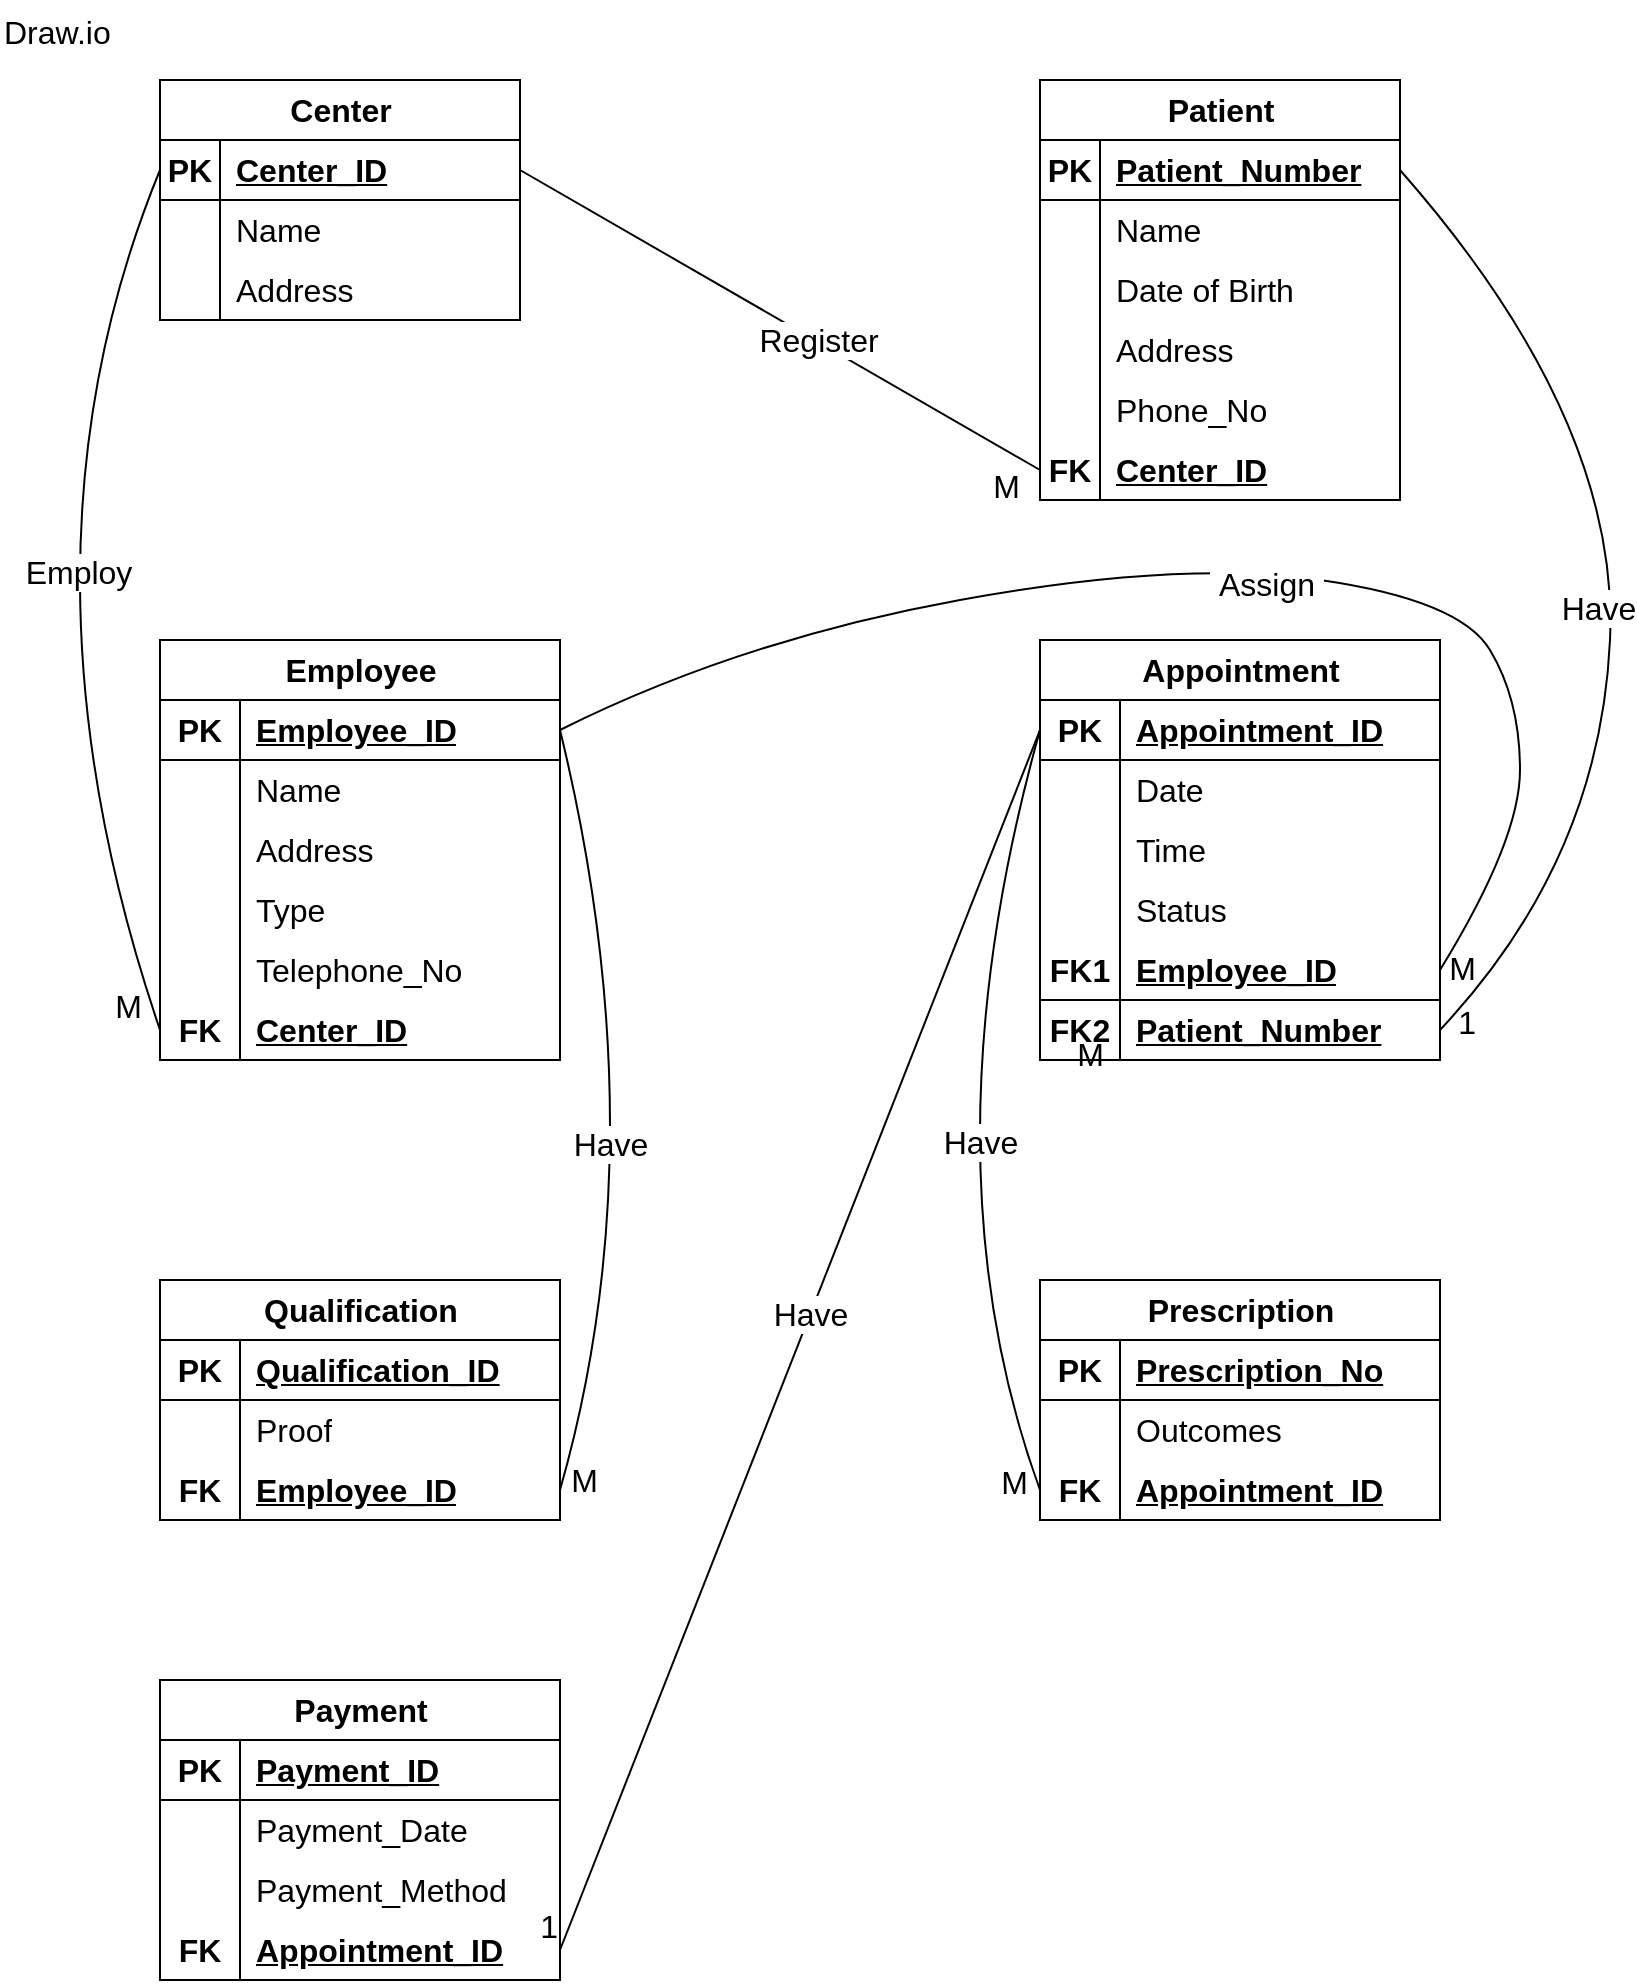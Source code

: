 <mxfile version="22.1.3" type="github">
  <diagram id="R2lEEEUBdFMjLlhIrx00" name="Page-1">
    <mxGraphModel dx="936" dy="686" grid="1" gridSize="10" guides="1" tooltips="1" connect="1" arrows="1" fold="1" page="1" pageScale="1" pageWidth="850" pageHeight="1100" math="0" shadow="0" extFonts="Permanent Marker^https://fonts.googleapis.com/css?family=Permanent+Marker">
      <root>
        <mxCell id="0" />
        <mxCell id="1" parent="0" />
        <mxCell id="wReRzeXicgakB4JDuOjU-1" value="Center" style="shape=table;startSize=30;container=1;collapsible=1;childLayout=tableLayout;fixedRows=1;rowLines=0;fontStyle=1;align=center;resizeLast=1;html=1;fontSize=16;" vertex="1" parent="1">
          <mxGeometry x="80" y="40" width="180" height="120" as="geometry" />
        </mxCell>
        <mxCell id="wReRzeXicgakB4JDuOjU-2" value="" style="shape=tableRow;horizontal=0;startSize=0;swimlaneHead=0;swimlaneBody=0;fillColor=none;collapsible=0;dropTarget=0;points=[[0,0.5],[1,0.5]];portConstraint=eastwest;top=0;left=0;right=0;bottom=1;fontSize=16;" vertex="1" parent="wReRzeXicgakB4JDuOjU-1">
          <mxGeometry y="30" width="180" height="30" as="geometry" />
        </mxCell>
        <mxCell id="wReRzeXicgakB4JDuOjU-3" value="PK" style="shape=partialRectangle;connectable=0;fillColor=none;top=0;left=0;bottom=0;right=0;fontStyle=1;overflow=hidden;whiteSpace=wrap;html=1;fontSize=16;" vertex="1" parent="wReRzeXicgakB4JDuOjU-2">
          <mxGeometry width="30" height="30" as="geometry">
            <mxRectangle width="30" height="30" as="alternateBounds" />
          </mxGeometry>
        </mxCell>
        <mxCell id="wReRzeXicgakB4JDuOjU-4" value="Center_ID" style="shape=partialRectangle;connectable=0;fillColor=none;top=0;left=0;bottom=0;right=0;align=left;spacingLeft=6;fontStyle=5;overflow=hidden;whiteSpace=wrap;html=1;fontSize=16;" vertex="1" parent="wReRzeXicgakB4JDuOjU-2">
          <mxGeometry x="30" width="150" height="30" as="geometry">
            <mxRectangle width="150" height="30" as="alternateBounds" />
          </mxGeometry>
        </mxCell>
        <mxCell id="wReRzeXicgakB4JDuOjU-5" value="" style="shape=tableRow;horizontal=0;startSize=0;swimlaneHead=0;swimlaneBody=0;fillColor=none;collapsible=0;dropTarget=0;points=[[0,0.5],[1,0.5]];portConstraint=eastwest;top=0;left=0;right=0;bottom=0;fontSize=16;" vertex="1" parent="wReRzeXicgakB4JDuOjU-1">
          <mxGeometry y="60" width="180" height="30" as="geometry" />
        </mxCell>
        <mxCell id="wReRzeXicgakB4JDuOjU-6" value="" style="shape=partialRectangle;connectable=0;fillColor=none;top=0;left=0;bottom=0;right=0;editable=1;overflow=hidden;whiteSpace=wrap;html=1;fontSize=16;" vertex="1" parent="wReRzeXicgakB4JDuOjU-5">
          <mxGeometry width="30" height="30" as="geometry">
            <mxRectangle width="30" height="30" as="alternateBounds" />
          </mxGeometry>
        </mxCell>
        <mxCell id="wReRzeXicgakB4JDuOjU-7" value="Name" style="shape=partialRectangle;connectable=0;fillColor=none;top=0;left=0;bottom=0;right=0;align=left;spacingLeft=6;overflow=hidden;whiteSpace=wrap;html=1;fontSize=16;" vertex="1" parent="wReRzeXicgakB4JDuOjU-5">
          <mxGeometry x="30" width="150" height="30" as="geometry">
            <mxRectangle width="150" height="30" as="alternateBounds" />
          </mxGeometry>
        </mxCell>
        <mxCell id="wReRzeXicgakB4JDuOjU-8" value="" style="shape=tableRow;horizontal=0;startSize=0;swimlaneHead=0;swimlaneBody=0;fillColor=none;collapsible=0;dropTarget=0;points=[[0,0.5],[1,0.5]];portConstraint=eastwest;top=0;left=0;right=0;bottom=0;fontSize=16;" vertex="1" parent="wReRzeXicgakB4JDuOjU-1">
          <mxGeometry y="90" width="180" height="30" as="geometry" />
        </mxCell>
        <mxCell id="wReRzeXicgakB4JDuOjU-9" value="" style="shape=partialRectangle;connectable=0;fillColor=none;top=0;left=0;bottom=0;right=0;editable=1;overflow=hidden;whiteSpace=wrap;html=1;fontSize=16;" vertex="1" parent="wReRzeXicgakB4JDuOjU-8">
          <mxGeometry width="30" height="30" as="geometry">
            <mxRectangle width="30" height="30" as="alternateBounds" />
          </mxGeometry>
        </mxCell>
        <mxCell id="wReRzeXicgakB4JDuOjU-10" value="Address" style="shape=partialRectangle;connectable=0;fillColor=none;top=0;left=0;bottom=0;right=0;align=left;spacingLeft=6;overflow=hidden;whiteSpace=wrap;html=1;fontSize=16;" vertex="1" parent="wReRzeXicgakB4JDuOjU-8">
          <mxGeometry x="30" width="150" height="30" as="geometry">
            <mxRectangle width="150" height="30" as="alternateBounds" />
          </mxGeometry>
        </mxCell>
        <mxCell id="wReRzeXicgakB4JDuOjU-14" value="Patient" style="shape=table;startSize=30;container=1;collapsible=1;childLayout=tableLayout;fixedRows=1;rowLines=0;fontStyle=1;align=center;resizeLast=1;html=1;fontSize=16;" vertex="1" parent="1">
          <mxGeometry x="520" y="40" width="180" height="210" as="geometry" />
        </mxCell>
        <mxCell id="wReRzeXicgakB4JDuOjU-15" value="" style="shape=tableRow;horizontal=0;startSize=0;swimlaneHead=0;swimlaneBody=0;fillColor=none;collapsible=0;dropTarget=0;points=[[0,0.5],[1,0.5]];portConstraint=eastwest;top=0;left=0;right=0;bottom=1;fontSize=16;" vertex="1" parent="wReRzeXicgakB4JDuOjU-14">
          <mxGeometry y="30" width="180" height="30" as="geometry" />
        </mxCell>
        <mxCell id="wReRzeXicgakB4JDuOjU-16" value="PK" style="shape=partialRectangle;connectable=0;fillColor=none;top=0;left=0;bottom=0;right=0;fontStyle=1;overflow=hidden;whiteSpace=wrap;html=1;fontSize=16;" vertex="1" parent="wReRzeXicgakB4JDuOjU-15">
          <mxGeometry width="30" height="30" as="geometry">
            <mxRectangle width="30" height="30" as="alternateBounds" />
          </mxGeometry>
        </mxCell>
        <mxCell id="wReRzeXicgakB4JDuOjU-17" value="Patient_Number" style="shape=partialRectangle;connectable=0;fillColor=none;top=0;left=0;bottom=0;right=0;align=left;spacingLeft=6;fontStyle=5;overflow=hidden;whiteSpace=wrap;html=1;fontSize=16;" vertex="1" parent="wReRzeXicgakB4JDuOjU-15">
          <mxGeometry x="30" width="150" height="30" as="geometry">
            <mxRectangle width="150" height="30" as="alternateBounds" />
          </mxGeometry>
        </mxCell>
        <mxCell id="wReRzeXicgakB4JDuOjU-18" value="" style="shape=tableRow;horizontal=0;startSize=0;swimlaneHead=0;swimlaneBody=0;fillColor=none;collapsible=0;dropTarget=0;points=[[0,0.5],[1,0.5]];portConstraint=eastwest;top=0;left=0;right=0;bottom=0;fontSize=16;" vertex="1" parent="wReRzeXicgakB4JDuOjU-14">
          <mxGeometry y="60" width="180" height="30" as="geometry" />
        </mxCell>
        <mxCell id="wReRzeXicgakB4JDuOjU-19" value="" style="shape=partialRectangle;connectable=0;fillColor=none;top=0;left=0;bottom=0;right=0;editable=1;overflow=hidden;whiteSpace=wrap;html=1;fontSize=16;" vertex="1" parent="wReRzeXicgakB4JDuOjU-18">
          <mxGeometry width="30" height="30" as="geometry">
            <mxRectangle width="30" height="30" as="alternateBounds" />
          </mxGeometry>
        </mxCell>
        <mxCell id="wReRzeXicgakB4JDuOjU-20" value="Name" style="shape=partialRectangle;connectable=0;fillColor=none;top=0;left=0;bottom=0;right=0;align=left;spacingLeft=6;overflow=hidden;whiteSpace=wrap;html=1;fontSize=16;" vertex="1" parent="wReRzeXicgakB4JDuOjU-18">
          <mxGeometry x="30" width="150" height="30" as="geometry">
            <mxRectangle width="150" height="30" as="alternateBounds" />
          </mxGeometry>
        </mxCell>
        <mxCell id="wReRzeXicgakB4JDuOjU-21" value="" style="shape=tableRow;horizontal=0;startSize=0;swimlaneHead=0;swimlaneBody=0;fillColor=none;collapsible=0;dropTarget=0;points=[[0,0.5],[1,0.5]];portConstraint=eastwest;top=0;left=0;right=0;bottom=0;fontSize=16;" vertex="1" parent="wReRzeXicgakB4JDuOjU-14">
          <mxGeometry y="90" width="180" height="30" as="geometry" />
        </mxCell>
        <mxCell id="wReRzeXicgakB4JDuOjU-22" value="" style="shape=partialRectangle;connectable=0;fillColor=none;top=0;left=0;bottom=0;right=0;editable=1;overflow=hidden;whiteSpace=wrap;html=1;fontSize=16;" vertex="1" parent="wReRzeXicgakB4JDuOjU-21">
          <mxGeometry width="30" height="30" as="geometry">
            <mxRectangle width="30" height="30" as="alternateBounds" />
          </mxGeometry>
        </mxCell>
        <mxCell id="wReRzeXicgakB4JDuOjU-23" value="Date of Birth" style="shape=partialRectangle;connectable=0;fillColor=none;top=0;left=0;bottom=0;right=0;align=left;spacingLeft=6;overflow=hidden;whiteSpace=wrap;html=1;fontSize=16;" vertex="1" parent="wReRzeXicgakB4JDuOjU-21">
          <mxGeometry x="30" width="150" height="30" as="geometry">
            <mxRectangle width="150" height="30" as="alternateBounds" />
          </mxGeometry>
        </mxCell>
        <mxCell id="wReRzeXicgakB4JDuOjU-24" value="" style="shape=tableRow;horizontal=0;startSize=0;swimlaneHead=0;swimlaneBody=0;fillColor=none;collapsible=0;dropTarget=0;points=[[0,0.5],[1,0.5]];portConstraint=eastwest;top=0;left=0;right=0;bottom=0;fontSize=16;" vertex="1" parent="wReRzeXicgakB4JDuOjU-14">
          <mxGeometry y="120" width="180" height="30" as="geometry" />
        </mxCell>
        <mxCell id="wReRzeXicgakB4JDuOjU-25" value="" style="shape=partialRectangle;connectable=0;fillColor=none;top=0;left=0;bottom=0;right=0;editable=1;overflow=hidden;whiteSpace=wrap;html=1;fontSize=16;" vertex="1" parent="wReRzeXicgakB4JDuOjU-24">
          <mxGeometry width="30" height="30" as="geometry">
            <mxRectangle width="30" height="30" as="alternateBounds" />
          </mxGeometry>
        </mxCell>
        <mxCell id="wReRzeXicgakB4JDuOjU-26" value="Address" style="shape=partialRectangle;connectable=0;fillColor=none;top=0;left=0;bottom=0;right=0;align=left;spacingLeft=6;overflow=hidden;whiteSpace=wrap;html=1;fontSize=16;" vertex="1" parent="wReRzeXicgakB4JDuOjU-24">
          <mxGeometry x="30" width="150" height="30" as="geometry">
            <mxRectangle width="150" height="30" as="alternateBounds" />
          </mxGeometry>
        </mxCell>
        <mxCell id="wReRzeXicgakB4JDuOjU-27" value="" style="shape=tableRow;horizontal=0;startSize=0;swimlaneHead=0;swimlaneBody=0;fillColor=none;collapsible=0;dropTarget=0;points=[[0,0.5],[1,0.5]];portConstraint=eastwest;top=0;left=0;right=0;bottom=0;fontSize=16;" vertex="1" parent="wReRzeXicgakB4JDuOjU-14">
          <mxGeometry y="150" width="180" height="30" as="geometry" />
        </mxCell>
        <mxCell id="wReRzeXicgakB4JDuOjU-28" value="" style="shape=partialRectangle;connectable=0;fillColor=none;top=0;left=0;bottom=0;right=0;editable=1;overflow=hidden;whiteSpace=wrap;html=1;fontSize=16;" vertex="1" parent="wReRzeXicgakB4JDuOjU-27">
          <mxGeometry width="30" height="30" as="geometry">
            <mxRectangle width="30" height="30" as="alternateBounds" />
          </mxGeometry>
        </mxCell>
        <mxCell id="wReRzeXicgakB4JDuOjU-29" value="Phone_No" style="shape=partialRectangle;connectable=0;fillColor=none;top=0;left=0;bottom=0;right=0;align=left;spacingLeft=6;overflow=hidden;whiteSpace=wrap;html=1;fontSize=16;" vertex="1" parent="wReRzeXicgakB4JDuOjU-27">
          <mxGeometry x="30" width="150" height="30" as="geometry">
            <mxRectangle width="150" height="30" as="alternateBounds" />
          </mxGeometry>
        </mxCell>
        <mxCell id="wReRzeXicgakB4JDuOjU-80" value="" style="shape=tableRow;horizontal=0;startSize=0;swimlaneHead=0;swimlaneBody=0;fillColor=none;collapsible=0;dropTarget=0;points=[[0,0.5],[1,0.5]];portConstraint=eastwest;top=0;left=0;right=0;bottom=1;fontSize=16;" vertex="1" parent="wReRzeXicgakB4JDuOjU-14">
          <mxGeometry y="180" width="180" height="30" as="geometry" />
        </mxCell>
        <mxCell id="wReRzeXicgakB4JDuOjU-81" value="FK" style="shape=partialRectangle;connectable=0;fillColor=none;top=0;left=0;bottom=0;right=0;fontStyle=1;overflow=hidden;whiteSpace=wrap;html=1;fontSize=16;" vertex="1" parent="wReRzeXicgakB4JDuOjU-80">
          <mxGeometry width="30" height="30" as="geometry">
            <mxRectangle width="30" height="30" as="alternateBounds" />
          </mxGeometry>
        </mxCell>
        <mxCell id="wReRzeXicgakB4JDuOjU-82" value="Center_ID" style="shape=partialRectangle;connectable=0;fillColor=none;top=0;left=0;bottom=0;right=0;align=left;spacingLeft=6;fontStyle=5;overflow=hidden;whiteSpace=wrap;html=1;fontSize=16;" vertex="1" parent="wReRzeXicgakB4JDuOjU-80">
          <mxGeometry x="30" width="150" height="30" as="geometry">
            <mxRectangle width="150" height="30" as="alternateBounds" />
          </mxGeometry>
        </mxCell>
        <mxCell id="wReRzeXicgakB4JDuOjU-52" value="" style="endArrow=none;html=1;rounded=0;fontSize=12;startSize=8;endSize=8;curved=1;exitX=1;exitY=0.5;exitDx=0;exitDy=0;entryX=0;entryY=0.5;entryDx=0;entryDy=0;" edge="1" parent="1" source="wReRzeXicgakB4JDuOjU-2" target="wReRzeXicgakB4JDuOjU-80">
          <mxGeometry relative="1" as="geometry">
            <mxPoint x="290" y="180" as="sourcePoint" />
            <mxPoint x="560" y="235" as="targetPoint" />
          </mxGeometry>
        </mxCell>
        <mxCell id="wReRzeXicgakB4JDuOjU-53" value="M" style="resizable=0;html=1;whiteSpace=wrap;align=right;verticalAlign=bottom;fontSize=16;" connectable="0" vertex="1" parent="wReRzeXicgakB4JDuOjU-52">
          <mxGeometry x="1" relative="1" as="geometry">
            <mxPoint x="-8" y="20" as="offset" />
          </mxGeometry>
        </mxCell>
        <mxCell id="wReRzeXicgakB4JDuOjU-54" value="Register" style="edgeLabel;html=1;align=center;verticalAlign=middle;resizable=0;points=[];fontSize=16;" vertex="1" connectable="0" parent="wReRzeXicgakB4JDuOjU-52">
          <mxGeometry x="0.144" y="1" relative="1" as="geometry">
            <mxPoint as="offset" />
          </mxGeometry>
        </mxCell>
        <mxCell id="wReRzeXicgakB4JDuOjU-86" value="Appointment" style="shape=table;startSize=30;container=1;collapsible=1;childLayout=tableLayout;fixedRows=1;rowLines=0;fontStyle=1;align=center;resizeLast=1;html=1;fontSize=16;" vertex="1" parent="1">
          <mxGeometry x="520" y="320" width="200" height="210" as="geometry" />
        </mxCell>
        <mxCell id="wReRzeXicgakB4JDuOjU-87" value="" style="shape=tableRow;horizontal=0;startSize=0;swimlaneHead=0;swimlaneBody=0;fillColor=none;collapsible=0;dropTarget=0;points=[[0,0.5],[1,0.5]];portConstraint=eastwest;top=0;left=0;right=0;bottom=1;fontSize=16;" vertex="1" parent="wReRzeXicgakB4JDuOjU-86">
          <mxGeometry y="30" width="200" height="30" as="geometry" />
        </mxCell>
        <mxCell id="wReRzeXicgakB4JDuOjU-88" value="PK" style="shape=partialRectangle;connectable=0;fillColor=none;top=0;left=0;bottom=0;right=0;fontStyle=1;overflow=hidden;whiteSpace=wrap;html=1;fontSize=16;" vertex="1" parent="wReRzeXicgakB4JDuOjU-87">
          <mxGeometry width="40" height="30" as="geometry">
            <mxRectangle width="40" height="30" as="alternateBounds" />
          </mxGeometry>
        </mxCell>
        <mxCell id="wReRzeXicgakB4JDuOjU-89" value="Appointment_ID" style="shape=partialRectangle;connectable=0;fillColor=none;top=0;left=0;bottom=0;right=0;align=left;spacingLeft=6;fontStyle=5;overflow=hidden;whiteSpace=wrap;html=1;fontSize=16;" vertex="1" parent="wReRzeXicgakB4JDuOjU-87">
          <mxGeometry x="40" width="160" height="30" as="geometry">
            <mxRectangle width="160" height="30" as="alternateBounds" />
          </mxGeometry>
        </mxCell>
        <mxCell id="wReRzeXicgakB4JDuOjU-90" value="" style="shape=tableRow;horizontal=0;startSize=0;swimlaneHead=0;swimlaneBody=0;fillColor=none;collapsible=0;dropTarget=0;points=[[0,0.5],[1,0.5]];portConstraint=eastwest;top=0;left=0;right=0;bottom=0;fontSize=16;" vertex="1" parent="wReRzeXicgakB4JDuOjU-86">
          <mxGeometry y="60" width="200" height="30" as="geometry" />
        </mxCell>
        <mxCell id="wReRzeXicgakB4JDuOjU-91" value="" style="shape=partialRectangle;connectable=0;fillColor=none;top=0;left=0;bottom=0;right=0;editable=1;overflow=hidden;whiteSpace=wrap;html=1;fontSize=16;" vertex="1" parent="wReRzeXicgakB4JDuOjU-90">
          <mxGeometry width="40" height="30" as="geometry">
            <mxRectangle width="40" height="30" as="alternateBounds" />
          </mxGeometry>
        </mxCell>
        <mxCell id="wReRzeXicgakB4JDuOjU-92" value="Date" style="shape=partialRectangle;connectable=0;fillColor=none;top=0;left=0;bottom=0;right=0;align=left;spacingLeft=6;overflow=hidden;whiteSpace=wrap;html=1;fontSize=16;" vertex="1" parent="wReRzeXicgakB4JDuOjU-90">
          <mxGeometry x="40" width="160" height="30" as="geometry">
            <mxRectangle width="160" height="30" as="alternateBounds" />
          </mxGeometry>
        </mxCell>
        <mxCell id="wReRzeXicgakB4JDuOjU-93" value="" style="shape=tableRow;horizontal=0;startSize=0;swimlaneHead=0;swimlaneBody=0;fillColor=none;collapsible=0;dropTarget=0;points=[[0,0.5],[1,0.5]];portConstraint=eastwest;top=0;left=0;right=0;bottom=0;fontSize=16;" vertex="1" parent="wReRzeXicgakB4JDuOjU-86">
          <mxGeometry y="90" width="200" height="30" as="geometry" />
        </mxCell>
        <mxCell id="wReRzeXicgakB4JDuOjU-94" value="" style="shape=partialRectangle;connectable=0;fillColor=none;top=0;left=0;bottom=0;right=0;editable=1;overflow=hidden;whiteSpace=wrap;html=1;fontSize=16;" vertex="1" parent="wReRzeXicgakB4JDuOjU-93">
          <mxGeometry width="40" height="30" as="geometry">
            <mxRectangle width="40" height="30" as="alternateBounds" />
          </mxGeometry>
        </mxCell>
        <mxCell id="wReRzeXicgakB4JDuOjU-95" value="Time" style="shape=partialRectangle;connectable=0;fillColor=none;top=0;left=0;bottom=0;right=0;align=left;spacingLeft=6;overflow=hidden;whiteSpace=wrap;html=1;fontSize=16;" vertex="1" parent="wReRzeXicgakB4JDuOjU-93">
          <mxGeometry x="40" width="160" height="30" as="geometry">
            <mxRectangle width="160" height="30" as="alternateBounds" />
          </mxGeometry>
        </mxCell>
        <mxCell id="wReRzeXicgakB4JDuOjU-96" value="" style="shape=tableRow;horizontal=0;startSize=0;swimlaneHead=0;swimlaneBody=0;fillColor=none;collapsible=0;dropTarget=0;points=[[0,0.5],[1,0.5]];portConstraint=eastwest;top=0;left=0;right=0;bottom=0;fontSize=16;" vertex="1" parent="wReRzeXicgakB4JDuOjU-86">
          <mxGeometry y="120" width="200" height="30" as="geometry" />
        </mxCell>
        <mxCell id="wReRzeXicgakB4JDuOjU-97" value="" style="shape=partialRectangle;connectable=0;fillColor=none;top=0;left=0;bottom=0;right=0;editable=1;overflow=hidden;whiteSpace=wrap;html=1;fontSize=16;" vertex="1" parent="wReRzeXicgakB4JDuOjU-96">
          <mxGeometry width="40" height="30" as="geometry">
            <mxRectangle width="40" height="30" as="alternateBounds" />
          </mxGeometry>
        </mxCell>
        <mxCell id="wReRzeXicgakB4JDuOjU-98" value="Status" style="shape=partialRectangle;connectable=0;fillColor=none;top=0;left=0;bottom=0;right=0;align=left;spacingLeft=6;overflow=hidden;whiteSpace=wrap;html=1;fontSize=16;" vertex="1" parent="wReRzeXicgakB4JDuOjU-96">
          <mxGeometry x="40" width="160" height="30" as="geometry">
            <mxRectangle width="160" height="30" as="alternateBounds" />
          </mxGeometry>
        </mxCell>
        <mxCell id="wReRzeXicgakB4JDuOjU-108" value="" style="shape=tableRow;horizontal=0;startSize=0;swimlaneHead=0;swimlaneBody=0;fillColor=none;collapsible=0;dropTarget=0;points=[[0,0.5],[1,0.5]];portConstraint=eastwest;top=0;left=0;right=0;bottom=1;fontSize=16;" vertex="1" parent="wReRzeXicgakB4JDuOjU-86">
          <mxGeometry y="150" width="200" height="30" as="geometry" />
        </mxCell>
        <mxCell id="wReRzeXicgakB4JDuOjU-109" value="FK1" style="shape=partialRectangle;connectable=0;fillColor=none;top=0;left=0;bottom=0;right=0;fontStyle=1;overflow=hidden;whiteSpace=wrap;html=1;fontSize=16;" vertex="1" parent="wReRzeXicgakB4JDuOjU-108">
          <mxGeometry width="40" height="30" as="geometry">
            <mxRectangle width="40" height="30" as="alternateBounds" />
          </mxGeometry>
        </mxCell>
        <mxCell id="wReRzeXicgakB4JDuOjU-110" value="Employee_ID" style="shape=partialRectangle;connectable=0;fillColor=none;top=0;left=0;bottom=0;right=0;align=left;spacingLeft=6;fontStyle=5;overflow=hidden;whiteSpace=wrap;html=1;fontSize=16;" vertex="1" parent="wReRzeXicgakB4JDuOjU-108">
          <mxGeometry x="40" width="160" height="30" as="geometry">
            <mxRectangle width="160" height="30" as="alternateBounds" />
          </mxGeometry>
        </mxCell>
        <mxCell id="wReRzeXicgakB4JDuOjU-114" value="" style="shape=tableRow;horizontal=0;startSize=0;swimlaneHead=0;swimlaneBody=0;fillColor=none;collapsible=0;dropTarget=0;points=[[0,0.5],[1,0.5]];portConstraint=eastwest;top=0;left=0;right=0;bottom=1;fontSize=16;" vertex="1" parent="wReRzeXicgakB4JDuOjU-86">
          <mxGeometry y="180" width="200" height="30" as="geometry" />
        </mxCell>
        <mxCell id="wReRzeXicgakB4JDuOjU-115" value="FK2" style="shape=partialRectangle;connectable=0;fillColor=none;top=0;left=0;bottom=0;right=0;fontStyle=1;overflow=hidden;whiteSpace=wrap;html=1;fontSize=16;" vertex="1" parent="wReRzeXicgakB4JDuOjU-114">
          <mxGeometry width="40" height="30" as="geometry">
            <mxRectangle width="40" height="30" as="alternateBounds" />
          </mxGeometry>
        </mxCell>
        <mxCell id="wReRzeXicgakB4JDuOjU-116" value="Patient_Number" style="shape=partialRectangle;connectable=0;fillColor=none;top=0;left=0;bottom=0;right=0;align=left;spacingLeft=6;fontStyle=5;overflow=hidden;whiteSpace=wrap;html=1;fontSize=16;" vertex="1" parent="wReRzeXicgakB4JDuOjU-114">
          <mxGeometry x="40" width="160" height="30" as="geometry">
            <mxRectangle width="160" height="30" as="alternateBounds" />
          </mxGeometry>
        </mxCell>
        <mxCell id="wReRzeXicgakB4JDuOjU-117" value="" style="endArrow=none;html=1;rounded=0;fontSize=12;startSize=8;endSize=8;curved=1;exitX=1;exitY=0.5;exitDx=0;exitDy=0;entryX=1;entryY=0.5;entryDx=0;entryDy=0;" edge="1" parent="1" source="wReRzeXicgakB4JDuOjU-15" target="wReRzeXicgakB4JDuOjU-114">
          <mxGeometry relative="1" as="geometry">
            <mxPoint x="670" y="280" as="sourcePoint" />
            <mxPoint x="830" y="280" as="targetPoint" />
            <Array as="points">
              <mxPoint x="810" y="210" />
              <mxPoint x="800" y="430" />
            </Array>
          </mxGeometry>
        </mxCell>
        <mxCell id="wReRzeXicgakB4JDuOjU-118" value="1" style="resizable=0;html=1;whiteSpace=wrap;align=right;verticalAlign=bottom;fontSize=16;" connectable="0" vertex="1" parent="wReRzeXicgakB4JDuOjU-117">
          <mxGeometry x="1" relative="1" as="geometry">
            <mxPoint x="20" y="7" as="offset" />
          </mxGeometry>
        </mxCell>
        <mxCell id="wReRzeXicgakB4JDuOjU-119" value="Have" style="edgeLabel;html=1;align=center;verticalAlign=middle;resizable=0;points=[];fontSize=16;" vertex="1" connectable="0" parent="wReRzeXicgakB4JDuOjU-117">
          <mxGeometry x="0.04" y="-34" relative="1" as="geometry">
            <mxPoint x="27" as="offset" />
          </mxGeometry>
        </mxCell>
        <mxCell id="wReRzeXicgakB4JDuOjU-160" value="M" style="resizable=0;html=1;whiteSpace=wrap;align=right;verticalAlign=bottom;fontSize=16;" connectable="0" vertex="1" parent="wReRzeXicgakB4JDuOjU-117">
          <mxGeometry x="1" relative="1" as="geometry">
            <mxPoint x="20" y="-20" as="offset" />
          </mxGeometry>
        </mxCell>
        <mxCell id="wReRzeXicgakB4JDuOjU-120" value="Employee" style="shape=table;startSize=30;container=1;collapsible=1;childLayout=tableLayout;fixedRows=1;rowLines=0;fontStyle=1;align=center;resizeLast=1;html=1;fontSize=16;" vertex="1" parent="1">
          <mxGeometry x="80" y="320" width="200" height="210" as="geometry" />
        </mxCell>
        <mxCell id="wReRzeXicgakB4JDuOjU-121" value="" style="shape=tableRow;horizontal=0;startSize=0;swimlaneHead=0;swimlaneBody=0;fillColor=none;collapsible=0;dropTarget=0;points=[[0,0.5],[1,0.5]];portConstraint=eastwest;top=0;left=0;right=0;bottom=1;fontSize=16;" vertex="1" parent="wReRzeXicgakB4JDuOjU-120">
          <mxGeometry y="30" width="200" height="30" as="geometry" />
        </mxCell>
        <mxCell id="wReRzeXicgakB4JDuOjU-122" value="PK" style="shape=partialRectangle;connectable=0;fillColor=none;top=0;left=0;bottom=0;right=0;fontStyle=1;overflow=hidden;whiteSpace=wrap;html=1;fontSize=16;" vertex="1" parent="wReRzeXicgakB4JDuOjU-121">
          <mxGeometry width="40" height="30" as="geometry">
            <mxRectangle width="40" height="30" as="alternateBounds" />
          </mxGeometry>
        </mxCell>
        <mxCell id="wReRzeXicgakB4JDuOjU-123" value="Employee_ID" style="shape=partialRectangle;connectable=0;fillColor=none;top=0;left=0;bottom=0;right=0;align=left;spacingLeft=6;fontStyle=5;overflow=hidden;whiteSpace=wrap;html=1;fontSize=16;" vertex="1" parent="wReRzeXicgakB4JDuOjU-121">
          <mxGeometry x="40" width="160" height="30" as="geometry">
            <mxRectangle width="160" height="30" as="alternateBounds" />
          </mxGeometry>
        </mxCell>
        <mxCell id="wReRzeXicgakB4JDuOjU-124" value="" style="shape=tableRow;horizontal=0;startSize=0;swimlaneHead=0;swimlaneBody=0;fillColor=none;collapsible=0;dropTarget=0;points=[[0,0.5],[1,0.5]];portConstraint=eastwest;top=0;left=0;right=0;bottom=0;fontSize=16;" vertex="1" parent="wReRzeXicgakB4JDuOjU-120">
          <mxGeometry y="60" width="200" height="30" as="geometry" />
        </mxCell>
        <mxCell id="wReRzeXicgakB4JDuOjU-125" value="" style="shape=partialRectangle;connectable=0;fillColor=none;top=0;left=0;bottom=0;right=0;editable=1;overflow=hidden;whiteSpace=wrap;html=1;fontSize=16;" vertex="1" parent="wReRzeXicgakB4JDuOjU-124">
          <mxGeometry width="40" height="30" as="geometry">
            <mxRectangle width="40" height="30" as="alternateBounds" />
          </mxGeometry>
        </mxCell>
        <mxCell id="wReRzeXicgakB4JDuOjU-126" value="Name" style="shape=partialRectangle;connectable=0;fillColor=none;top=0;left=0;bottom=0;right=0;align=left;spacingLeft=6;overflow=hidden;whiteSpace=wrap;html=1;fontSize=16;" vertex="1" parent="wReRzeXicgakB4JDuOjU-124">
          <mxGeometry x="40" width="160" height="30" as="geometry">
            <mxRectangle width="160" height="30" as="alternateBounds" />
          </mxGeometry>
        </mxCell>
        <mxCell id="wReRzeXicgakB4JDuOjU-127" value="" style="shape=tableRow;horizontal=0;startSize=0;swimlaneHead=0;swimlaneBody=0;fillColor=none;collapsible=0;dropTarget=0;points=[[0,0.5],[1,0.5]];portConstraint=eastwest;top=0;left=0;right=0;bottom=0;fontSize=16;" vertex="1" parent="wReRzeXicgakB4JDuOjU-120">
          <mxGeometry y="90" width="200" height="30" as="geometry" />
        </mxCell>
        <mxCell id="wReRzeXicgakB4JDuOjU-128" value="" style="shape=partialRectangle;connectable=0;fillColor=none;top=0;left=0;bottom=0;right=0;editable=1;overflow=hidden;whiteSpace=wrap;html=1;fontSize=16;" vertex="1" parent="wReRzeXicgakB4JDuOjU-127">
          <mxGeometry width="40" height="30" as="geometry">
            <mxRectangle width="40" height="30" as="alternateBounds" />
          </mxGeometry>
        </mxCell>
        <mxCell id="wReRzeXicgakB4JDuOjU-129" value="Address" style="shape=partialRectangle;connectable=0;fillColor=none;top=0;left=0;bottom=0;right=0;align=left;spacingLeft=6;overflow=hidden;whiteSpace=wrap;html=1;fontSize=16;" vertex="1" parent="wReRzeXicgakB4JDuOjU-127">
          <mxGeometry x="40" width="160" height="30" as="geometry">
            <mxRectangle width="160" height="30" as="alternateBounds" />
          </mxGeometry>
        </mxCell>
        <mxCell id="wReRzeXicgakB4JDuOjU-130" value="" style="shape=tableRow;horizontal=0;startSize=0;swimlaneHead=0;swimlaneBody=0;fillColor=none;collapsible=0;dropTarget=0;points=[[0,0.5],[1,0.5]];portConstraint=eastwest;top=0;left=0;right=0;bottom=0;fontSize=16;" vertex="1" parent="wReRzeXicgakB4JDuOjU-120">
          <mxGeometry y="120" width="200" height="30" as="geometry" />
        </mxCell>
        <mxCell id="wReRzeXicgakB4JDuOjU-131" value="" style="shape=partialRectangle;connectable=0;fillColor=none;top=0;left=0;bottom=0;right=0;editable=1;overflow=hidden;whiteSpace=wrap;html=1;fontSize=16;" vertex="1" parent="wReRzeXicgakB4JDuOjU-130">
          <mxGeometry width="40" height="30" as="geometry">
            <mxRectangle width="40" height="30" as="alternateBounds" />
          </mxGeometry>
        </mxCell>
        <mxCell id="wReRzeXicgakB4JDuOjU-132" value="Type" style="shape=partialRectangle;connectable=0;fillColor=none;top=0;left=0;bottom=0;right=0;align=left;spacingLeft=6;overflow=hidden;whiteSpace=wrap;html=1;fontSize=16;" vertex="1" parent="wReRzeXicgakB4JDuOjU-130">
          <mxGeometry x="40" width="160" height="30" as="geometry">
            <mxRectangle width="160" height="30" as="alternateBounds" />
          </mxGeometry>
        </mxCell>
        <mxCell id="wReRzeXicgakB4JDuOjU-145" value="" style="shape=tableRow;horizontal=0;startSize=0;swimlaneHead=0;swimlaneBody=0;fillColor=none;collapsible=0;dropTarget=0;points=[[0,0.5],[1,0.5]];portConstraint=eastwest;top=0;left=0;right=0;bottom=0;fontSize=16;" vertex="1" parent="wReRzeXicgakB4JDuOjU-120">
          <mxGeometry y="150" width="200" height="30" as="geometry" />
        </mxCell>
        <mxCell id="wReRzeXicgakB4JDuOjU-146" value="" style="shape=partialRectangle;connectable=0;fillColor=none;top=0;left=0;bottom=0;right=0;editable=1;overflow=hidden;whiteSpace=wrap;html=1;fontSize=16;" vertex="1" parent="wReRzeXicgakB4JDuOjU-145">
          <mxGeometry width="40" height="30" as="geometry">
            <mxRectangle width="40" height="30" as="alternateBounds" />
          </mxGeometry>
        </mxCell>
        <mxCell id="wReRzeXicgakB4JDuOjU-147" value="Telephone_No" style="shape=partialRectangle;connectable=0;fillColor=none;top=0;left=0;bottom=0;right=0;align=left;spacingLeft=6;overflow=hidden;whiteSpace=wrap;html=1;fontSize=16;" vertex="1" parent="wReRzeXicgakB4JDuOjU-145">
          <mxGeometry x="40" width="160" height="30" as="geometry">
            <mxRectangle width="160" height="30" as="alternateBounds" />
          </mxGeometry>
        </mxCell>
        <mxCell id="wReRzeXicgakB4JDuOjU-133" value="" style="shape=tableRow;horizontal=0;startSize=0;swimlaneHead=0;swimlaneBody=0;fillColor=none;collapsible=0;dropTarget=0;points=[[0,0.5],[1,0.5]];portConstraint=eastwest;top=0;left=0;right=0;bottom=1;fontSize=16;" vertex="1" parent="wReRzeXicgakB4JDuOjU-120">
          <mxGeometry y="180" width="200" height="30" as="geometry" />
        </mxCell>
        <mxCell id="wReRzeXicgakB4JDuOjU-134" value="FK" style="shape=partialRectangle;connectable=0;fillColor=none;top=0;left=0;bottom=0;right=0;fontStyle=1;overflow=hidden;whiteSpace=wrap;html=1;fontSize=16;" vertex="1" parent="wReRzeXicgakB4JDuOjU-133">
          <mxGeometry width="40" height="30" as="geometry">
            <mxRectangle width="40" height="30" as="alternateBounds" />
          </mxGeometry>
        </mxCell>
        <mxCell id="wReRzeXicgakB4JDuOjU-135" value="Center_ID" style="shape=partialRectangle;connectable=0;fillColor=none;top=0;left=0;bottom=0;right=0;align=left;spacingLeft=6;fontStyle=5;overflow=hidden;whiteSpace=wrap;html=1;fontSize=16;" vertex="1" parent="wReRzeXicgakB4JDuOjU-133">
          <mxGeometry x="40" width="160" height="30" as="geometry">
            <mxRectangle width="160" height="30" as="alternateBounds" />
          </mxGeometry>
        </mxCell>
        <mxCell id="wReRzeXicgakB4JDuOjU-152" value="" style="endArrow=none;html=1;rounded=0;fontSize=12;startSize=8;endSize=8;curved=1;exitX=0;exitY=0.5;exitDx=0;exitDy=0;entryX=0;entryY=0.5;entryDx=0;entryDy=0;" edge="1" parent="1" source="wReRzeXicgakB4JDuOjU-2" target="wReRzeXicgakB4JDuOjU-133">
          <mxGeometry relative="1" as="geometry">
            <mxPoint x="380" y="380" as="sourcePoint" />
            <mxPoint x="540" y="380" as="targetPoint" />
            <Array as="points">
              <mxPoint y="280" />
            </Array>
          </mxGeometry>
        </mxCell>
        <mxCell id="wReRzeXicgakB4JDuOjU-153" value="M" style="resizable=0;html=1;whiteSpace=wrap;align=right;verticalAlign=bottom;fontSize=16;" connectable="0" vertex="1" parent="wReRzeXicgakB4JDuOjU-152">
          <mxGeometry x="1" relative="1" as="geometry">
            <mxPoint x="-7" as="offset" />
          </mxGeometry>
        </mxCell>
        <mxCell id="wReRzeXicgakB4JDuOjU-154" value="Employ" style="edgeLabel;html=1;align=center;verticalAlign=middle;resizable=0;points=[];fontSize=16;" vertex="1" connectable="0" parent="wReRzeXicgakB4JDuOjU-152">
          <mxGeometry x="-0.003" y="35" relative="1" as="geometry">
            <mxPoint as="offset" />
          </mxGeometry>
        </mxCell>
        <mxCell id="wReRzeXicgakB4JDuOjU-155" value="" style="endArrow=none;html=1;rounded=0;fontSize=12;startSize=8;endSize=8;curved=1;exitX=1;exitY=0.5;exitDx=0;exitDy=0;entryX=1;entryY=0.5;entryDx=0;entryDy=0;" edge="1" parent="1" source="wReRzeXicgakB4JDuOjU-108" target="wReRzeXicgakB4JDuOjU-121">
          <mxGeometry relative="1" as="geometry">
            <mxPoint x="380" y="380" as="sourcePoint" />
            <mxPoint x="540" y="380" as="targetPoint" />
            <Array as="points">
              <mxPoint x="760" y="420" />
              <mxPoint x="760" y="350" />
              <mxPoint x="730" y="300" />
              <mxPoint x="590" y="280" />
              <mxPoint x="370" y="320" />
            </Array>
          </mxGeometry>
        </mxCell>
        <mxCell id="wReRzeXicgakB4JDuOjU-156" value="M" style="resizable=0;html=1;whiteSpace=wrap;align=right;verticalAlign=bottom;fontSize=16;" connectable="0" vertex="1" parent="wReRzeXicgakB4JDuOjU-155">
          <mxGeometry x="1" relative="1" as="geometry">
            <mxPoint x="274" y="173" as="offset" />
          </mxGeometry>
        </mxCell>
        <mxCell id="wReRzeXicgakB4JDuOjU-158" value="&amp;nbsp;Assign&amp;nbsp;" style="edgeLabel;html=1;align=center;verticalAlign=middle;resizable=0;points=[];fontSize=16;" vertex="1" connectable="0" parent="wReRzeXicgakB4JDuOjU-155">
          <mxGeometry x="0.043" relative="1" as="geometry">
            <mxPoint x="46" y="11" as="offset" />
          </mxGeometry>
        </mxCell>
        <UserObject label="Draw.io" link="Draw.io" id="wReRzeXicgakB4JDuOjU-159">
          <mxCell style="text;whiteSpace=wrap;html=1;fontSize=16;" vertex="1" parent="1">
            <mxGeometry width="90" height="40" as="geometry" />
          </mxCell>
        </UserObject>
        <mxCell id="wReRzeXicgakB4JDuOjU-161" value="Prescription" style="shape=table;startSize=30;container=1;collapsible=1;childLayout=tableLayout;fixedRows=1;rowLines=0;fontStyle=1;align=center;resizeLast=1;html=1;fontSize=16;" vertex="1" parent="1">
          <mxGeometry x="520" y="640" width="200" height="120" as="geometry" />
        </mxCell>
        <mxCell id="wReRzeXicgakB4JDuOjU-162" value="" style="shape=tableRow;horizontal=0;startSize=0;swimlaneHead=0;swimlaneBody=0;fillColor=none;collapsible=0;dropTarget=0;points=[[0,0.5],[1,0.5]];portConstraint=eastwest;top=0;left=0;right=0;bottom=1;fontSize=16;" vertex="1" parent="wReRzeXicgakB4JDuOjU-161">
          <mxGeometry y="30" width="200" height="30" as="geometry" />
        </mxCell>
        <mxCell id="wReRzeXicgakB4JDuOjU-163" value="PK" style="shape=partialRectangle;connectable=0;fillColor=none;top=0;left=0;bottom=0;right=0;fontStyle=1;overflow=hidden;whiteSpace=wrap;html=1;fontSize=16;" vertex="1" parent="wReRzeXicgakB4JDuOjU-162">
          <mxGeometry width="40" height="30" as="geometry">
            <mxRectangle width="40" height="30" as="alternateBounds" />
          </mxGeometry>
        </mxCell>
        <mxCell id="wReRzeXicgakB4JDuOjU-164" value="Prescription_No" style="shape=partialRectangle;connectable=0;fillColor=none;top=0;left=0;bottom=0;right=0;align=left;spacingLeft=6;fontStyle=5;overflow=hidden;whiteSpace=wrap;html=1;fontSize=16;" vertex="1" parent="wReRzeXicgakB4JDuOjU-162">
          <mxGeometry x="40" width="160" height="30" as="geometry">
            <mxRectangle width="160" height="30" as="alternateBounds" />
          </mxGeometry>
        </mxCell>
        <mxCell id="wReRzeXicgakB4JDuOjU-165" value="" style="shape=tableRow;horizontal=0;startSize=0;swimlaneHead=0;swimlaneBody=0;fillColor=none;collapsible=0;dropTarget=0;points=[[0,0.5],[1,0.5]];portConstraint=eastwest;top=0;left=0;right=0;bottom=0;fontSize=16;" vertex="1" parent="wReRzeXicgakB4JDuOjU-161">
          <mxGeometry y="60" width="200" height="30" as="geometry" />
        </mxCell>
        <mxCell id="wReRzeXicgakB4JDuOjU-166" value="" style="shape=partialRectangle;connectable=0;fillColor=none;top=0;left=0;bottom=0;right=0;editable=1;overflow=hidden;whiteSpace=wrap;html=1;fontSize=16;" vertex="1" parent="wReRzeXicgakB4JDuOjU-165">
          <mxGeometry width="40" height="30" as="geometry">
            <mxRectangle width="40" height="30" as="alternateBounds" />
          </mxGeometry>
        </mxCell>
        <mxCell id="wReRzeXicgakB4JDuOjU-167" value="Outcomes" style="shape=partialRectangle;connectable=0;fillColor=none;top=0;left=0;bottom=0;right=0;align=left;spacingLeft=6;overflow=hidden;whiteSpace=wrap;html=1;fontSize=16;" vertex="1" parent="wReRzeXicgakB4JDuOjU-165">
          <mxGeometry x="40" width="160" height="30" as="geometry">
            <mxRectangle width="160" height="30" as="alternateBounds" />
          </mxGeometry>
        </mxCell>
        <mxCell id="wReRzeXicgakB4JDuOjU-177" value="" style="shape=tableRow;horizontal=0;startSize=0;swimlaneHead=0;swimlaneBody=0;fillColor=none;collapsible=0;dropTarget=0;points=[[0,0.5],[1,0.5]];portConstraint=eastwest;top=0;left=0;right=0;bottom=1;fontSize=16;" vertex="1" parent="wReRzeXicgakB4JDuOjU-161">
          <mxGeometry y="90" width="200" height="30" as="geometry" />
        </mxCell>
        <mxCell id="wReRzeXicgakB4JDuOjU-178" value="FK" style="shape=partialRectangle;connectable=0;fillColor=none;top=0;left=0;bottom=0;right=0;fontStyle=1;overflow=hidden;whiteSpace=wrap;html=1;fontSize=16;" vertex="1" parent="wReRzeXicgakB4JDuOjU-177">
          <mxGeometry width="40" height="30" as="geometry">
            <mxRectangle width="40" height="30" as="alternateBounds" />
          </mxGeometry>
        </mxCell>
        <mxCell id="wReRzeXicgakB4JDuOjU-179" value="Appointment_ID" style="shape=partialRectangle;connectable=0;fillColor=none;top=0;left=0;bottom=0;right=0;align=left;spacingLeft=6;fontStyle=5;overflow=hidden;whiteSpace=wrap;html=1;fontSize=16;" vertex="1" parent="wReRzeXicgakB4JDuOjU-177">
          <mxGeometry x="40" width="160" height="30" as="geometry">
            <mxRectangle width="160" height="30" as="alternateBounds" />
          </mxGeometry>
        </mxCell>
        <mxCell id="wReRzeXicgakB4JDuOjU-180" value="" style="endArrow=none;html=1;rounded=0;fontSize=12;startSize=8;endSize=8;curved=1;exitX=0;exitY=0.5;exitDx=0;exitDy=0;entryX=0;entryY=0.5;entryDx=0;entryDy=0;" edge="1" parent="1" source="wReRzeXicgakB4JDuOjU-87" target="wReRzeXicgakB4JDuOjU-177">
          <mxGeometry relative="1" as="geometry">
            <mxPoint x="330" y="650" as="sourcePoint" />
            <mxPoint x="490" y="650" as="targetPoint" />
            <Array as="points">
              <mxPoint x="460" y="580" />
            </Array>
          </mxGeometry>
        </mxCell>
        <mxCell id="wReRzeXicgakB4JDuOjU-181" value="M" style="resizable=0;html=1;whiteSpace=wrap;align=right;verticalAlign=bottom;fontSize=16;" connectable="0" vertex="1" parent="wReRzeXicgakB4JDuOjU-180">
          <mxGeometry x="1" relative="1" as="geometry">
            <mxPoint x="-5" y="7" as="offset" />
          </mxGeometry>
        </mxCell>
        <mxCell id="wReRzeXicgakB4JDuOjU-182" value="Have" style="edgeLabel;html=1;align=center;verticalAlign=middle;resizable=0;points=[];fontSize=16;" vertex="1" connectable="0" parent="wReRzeXicgakB4JDuOjU-180">
          <mxGeometry x="-0.05" y="35" relative="1" as="geometry">
            <mxPoint x="-13" y="14" as="offset" />
          </mxGeometry>
        </mxCell>
        <mxCell id="wReRzeXicgakB4JDuOjU-183" value="Qualification" style="shape=table;startSize=30;container=1;collapsible=1;childLayout=tableLayout;fixedRows=1;rowLines=0;fontStyle=1;align=center;resizeLast=1;html=1;fontSize=16;" vertex="1" parent="1">
          <mxGeometry x="80" y="640" width="200" height="120" as="geometry" />
        </mxCell>
        <mxCell id="wReRzeXicgakB4JDuOjU-184" value="" style="shape=tableRow;horizontal=0;startSize=0;swimlaneHead=0;swimlaneBody=0;fillColor=none;collapsible=0;dropTarget=0;points=[[0,0.5],[1,0.5]];portConstraint=eastwest;top=0;left=0;right=0;bottom=1;fontSize=16;" vertex="1" parent="wReRzeXicgakB4JDuOjU-183">
          <mxGeometry y="30" width="200" height="30" as="geometry" />
        </mxCell>
        <mxCell id="wReRzeXicgakB4JDuOjU-185" value="PK" style="shape=partialRectangle;connectable=0;fillColor=none;top=0;left=0;bottom=0;right=0;fontStyle=1;overflow=hidden;whiteSpace=wrap;html=1;fontSize=16;" vertex="1" parent="wReRzeXicgakB4JDuOjU-184">
          <mxGeometry width="40" height="30" as="geometry">
            <mxRectangle width="40" height="30" as="alternateBounds" />
          </mxGeometry>
        </mxCell>
        <mxCell id="wReRzeXicgakB4JDuOjU-186" value="Qualification_ID" style="shape=partialRectangle;connectable=0;fillColor=none;top=0;left=0;bottom=0;right=0;align=left;spacingLeft=6;fontStyle=5;overflow=hidden;whiteSpace=wrap;html=1;fontSize=16;" vertex="1" parent="wReRzeXicgakB4JDuOjU-184">
          <mxGeometry x="40" width="160" height="30" as="geometry">
            <mxRectangle width="160" height="30" as="alternateBounds" />
          </mxGeometry>
        </mxCell>
        <mxCell id="wReRzeXicgakB4JDuOjU-187" value="" style="shape=tableRow;horizontal=0;startSize=0;swimlaneHead=0;swimlaneBody=0;fillColor=none;collapsible=0;dropTarget=0;points=[[0,0.5],[1,0.5]];portConstraint=eastwest;top=0;left=0;right=0;bottom=0;fontSize=16;" vertex="1" parent="wReRzeXicgakB4JDuOjU-183">
          <mxGeometry y="60" width="200" height="30" as="geometry" />
        </mxCell>
        <mxCell id="wReRzeXicgakB4JDuOjU-188" value="" style="shape=partialRectangle;connectable=0;fillColor=none;top=0;left=0;bottom=0;right=0;editable=1;overflow=hidden;whiteSpace=wrap;html=1;fontSize=16;" vertex="1" parent="wReRzeXicgakB4JDuOjU-187">
          <mxGeometry width="40" height="30" as="geometry">
            <mxRectangle width="40" height="30" as="alternateBounds" />
          </mxGeometry>
        </mxCell>
        <mxCell id="wReRzeXicgakB4JDuOjU-189" value="Proof" style="shape=partialRectangle;connectable=0;fillColor=none;top=0;left=0;bottom=0;right=0;align=left;spacingLeft=6;overflow=hidden;whiteSpace=wrap;html=1;fontSize=16;" vertex="1" parent="wReRzeXicgakB4JDuOjU-187">
          <mxGeometry x="40" width="160" height="30" as="geometry">
            <mxRectangle width="160" height="30" as="alternateBounds" />
          </mxGeometry>
        </mxCell>
        <mxCell id="wReRzeXicgakB4JDuOjU-190" value="" style="shape=tableRow;horizontal=0;startSize=0;swimlaneHead=0;swimlaneBody=0;fillColor=none;collapsible=0;dropTarget=0;points=[[0,0.5],[1,0.5]];portConstraint=eastwest;top=0;left=0;right=0;bottom=1;fontSize=16;" vertex="1" parent="wReRzeXicgakB4JDuOjU-183">
          <mxGeometry y="90" width="200" height="30" as="geometry" />
        </mxCell>
        <mxCell id="wReRzeXicgakB4JDuOjU-191" value="FK" style="shape=partialRectangle;connectable=0;fillColor=none;top=0;left=0;bottom=0;right=0;fontStyle=1;overflow=hidden;whiteSpace=wrap;html=1;fontSize=16;" vertex="1" parent="wReRzeXicgakB4JDuOjU-190">
          <mxGeometry width="40" height="30" as="geometry">
            <mxRectangle width="40" height="30" as="alternateBounds" />
          </mxGeometry>
        </mxCell>
        <mxCell id="wReRzeXicgakB4JDuOjU-192" value="Employee_ID" style="shape=partialRectangle;connectable=0;fillColor=none;top=0;left=0;bottom=0;right=0;align=left;spacingLeft=6;fontStyle=5;overflow=hidden;whiteSpace=wrap;html=1;fontSize=16;" vertex="1" parent="wReRzeXicgakB4JDuOjU-190">
          <mxGeometry x="40" width="160" height="30" as="geometry">
            <mxRectangle width="160" height="30" as="alternateBounds" />
          </mxGeometry>
        </mxCell>
        <mxCell id="wReRzeXicgakB4JDuOjU-193" value="" style="endArrow=none;html=1;rounded=0;fontSize=12;startSize=8;endSize=8;curved=1;exitX=1;exitY=0.5;exitDx=0;exitDy=0;entryX=1;entryY=0.5;entryDx=0;entryDy=0;" edge="1" parent="1" source="wReRzeXicgakB4JDuOjU-121" target="wReRzeXicgakB4JDuOjU-190">
          <mxGeometry relative="1" as="geometry">
            <mxPoint x="330" y="650" as="sourcePoint" />
            <mxPoint x="490" y="650" as="targetPoint" />
            <Array as="points">
              <mxPoint x="330" y="570" />
            </Array>
          </mxGeometry>
        </mxCell>
        <mxCell id="wReRzeXicgakB4JDuOjU-194" value="M" style="resizable=0;html=1;whiteSpace=wrap;align=right;verticalAlign=bottom;fontSize=16;" connectable="0" vertex="1" parent="wReRzeXicgakB4JDuOjU-193">
          <mxGeometry x="1" relative="1" as="geometry">
            <mxPoint x="20" y="7" as="offset" />
          </mxGeometry>
        </mxCell>
        <mxCell id="wReRzeXicgakB4JDuOjU-210" value="Have" style="edgeLabel;html=1;align=center;verticalAlign=middle;resizable=0;points=[];fontSize=16;" vertex="1" connectable="0" parent="wReRzeXicgakB4JDuOjU-193">
          <mxGeometry x="0.117" y="-23" relative="1" as="geometry">
            <mxPoint x="-1" as="offset" />
          </mxGeometry>
        </mxCell>
        <mxCell id="wReRzeXicgakB4JDuOjU-195" value="Payment" style="shape=table;startSize=30;container=1;collapsible=1;childLayout=tableLayout;fixedRows=1;rowLines=0;fontStyle=1;align=center;resizeLast=1;html=1;fontSize=16;" vertex="1" parent="1">
          <mxGeometry x="80" y="840" width="200" height="150" as="geometry" />
        </mxCell>
        <mxCell id="wReRzeXicgakB4JDuOjU-196" value="" style="shape=tableRow;horizontal=0;startSize=0;swimlaneHead=0;swimlaneBody=0;fillColor=none;collapsible=0;dropTarget=0;points=[[0,0.5],[1,0.5]];portConstraint=eastwest;top=0;left=0;right=0;bottom=1;fontSize=16;" vertex="1" parent="wReRzeXicgakB4JDuOjU-195">
          <mxGeometry y="30" width="200" height="30" as="geometry" />
        </mxCell>
        <mxCell id="wReRzeXicgakB4JDuOjU-197" value="PK" style="shape=partialRectangle;connectable=0;fillColor=none;top=0;left=0;bottom=0;right=0;fontStyle=1;overflow=hidden;whiteSpace=wrap;html=1;fontSize=16;" vertex="1" parent="wReRzeXicgakB4JDuOjU-196">
          <mxGeometry width="40" height="30" as="geometry">
            <mxRectangle width="40" height="30" as="alternateBounds" />
          </mxGeometry>
        </mxCell>
        <mxCell id="wReRzeXicgakB4JDuOjU-198" value="Payment_ID" style="shape=partialRectangle;connectable=0;fillColor=none;top=0;left=0;bottom=0;right=0;align=left;spacingLeft=6;fontStyle=5;overflow=hidden;whiteSpace=wrap;html=1;fontSize=16;" vertex="1" parent="wReRzeXicgakB4JDuOjU-196">
          <mxGeometry x="40" width="160" height="30" as="geometry">
            <mxRectangle width="160" height="30" as="alternateBounds" />
          </mxGeometry>
        </mxCell>
        <mxCell id="wReRzeXicgakB4JDuOjU-199" value="" style="shape=tableRow;horizontal=0;startSize=0;swimlaneHead=0;swimlaneBody=0;fillColor=none;collapsible=0;dropTarget=0;points=[[0,0.5],[1,0.5]];portConstraint=eastwest;top=0;left=0;right=0;bottom=0;fontSize=16;" vertex="1" parent="wReRzeXicgakB4JDuOjU-195">
          <mxGeometry y="60" width="200" height="30" as="geometry" />
        </mxCell>
        <mxCell id="wReRzeXicgakB4JDuOjU-200" value="" style="shape=partialRectangle;connectable=0;fillColor=none;top=0;left=0;bottom=0;right=0;editable=1;overflow=hidden;whiteSpace=wrap;html=1;fontSize=16;" vertex="1" parent="wReRzeXicgakB4JDuOjU-199">
          <mxGeometry width="40" height="30" as="geometry">
            <mxRectangle width="40" height="30" as="alternateBounds" />
          </mxGeometry>
        </mxCell>
        <mxCell id="wReRzeXicgakB4JDuOjU-201" value="Payment_Date" style="shape=partialRectangle;connectable=0;fillColor=none;top=0;left=0;bottom=0;right=0;align=left;spacingLeft=6;overflow=hidden;whiteSpace=wrap;html=1;fontSize=16;" vertex="1" parent="wReRzeXicgakB4JDuOjU-199">
          <mxGeometry x="40" width="160" height="30" as="geometry">
            <mxRectangle width="160" height="30" as="alternateBounds" />
          </mxGeometry>
        </mxCell>
        <mxCell id="wReRzeXicgakB4JDuOjU-205" value="" style="shape=tableRow;horizontal=0;startSize=0;swimlaneHead=0;swimlaneBody=0;fillColor=none;collapsible=0;dropTarget=0;points=[[0,0.5],[1,0.5]];portConstraint=eastwest;top=0;left=0;right=0;bottom=0;fontSize=16;" vertex="1" parent="wReRzeXicgakB4JDuOjU-195">
          <mxGeometry y="90" width="200" height="30" as="geometry" />
        </mxCell>
        <mxCell id="wReRzeXicgakB4JDuOjU-206" value="" style="shape=partialRectangle;connectable=0;fillColor=none;top=0;left=0;bottom=0;right=0;editable=1;overflow=hidden;whiteSpace=wrap;html=1;fontSize=16;" vertex="1" parent="wReRzeXicgakB4JDuOjU-205">
          <mxGeometry width="40" height="30" as="geometry">
            <mxRectangle width="40" height="30" as="alternateBounds" />
          </mxGeometry>
        </mxCell>
        <mxCell id="wReRzeXicgakB4JDuOjU-207" value="Payment_Method" style="shape=partialRectangle;connectable=0;fillColor=none;top=0;left=0;bottom=0;right=0;align=left;spacingLeft=6;overflow=hidden;whiteSpace=wrap;html=1;fontSize=16;" vertex="1" parent="wReRzeXicgakB4JDuOjU-205">
          <mxGeometry x="40" width="160" height="30" as="geometry">
            <mxRectangle width="160" height="30" as="alternateBounds" />
          </mxGeometry>
        </mxCell>
        <mxCell id="wReRzeXicgakB4JDuOjU-202" value="" style="shape=tableRow;horizontal=0;startSize=0;swimlaneHead=0;swimlaneBody=0;fillColor=none;collapsible=0;dropTarget=0;points=[[0,0.5],[1,0.5]];portConstraint=eastwest;top=0;left=0;right=0;bottom=1;fontSize=16;" vertex="1" parent="wReRzeXicgakB4JDuOjU-195">
          <mxGeometry y="120" width="200" height="30" as="geometry" />
        </mxCell>
        <mxCell id="wReRzeXicgakB4JDuOjU-203" value="FK" style="shape=partialRectangle;connectable=0;fillColor=none;top=0;left=0;bottom=0;right=0;fontStyle=1;overflow=hidden;whiteSpace=wrap;html=1;fontSize=16;" vertex="1" parent="wReRzeXicgakB4JDuOjU-202">
          <mxGeometry width="40" height="30" as="geometry">
            <mxRectangle width="40" height="30" as="alternateBounds" />
          </mxGeometry>
        </mxCell>
        <mxCell id="wReRzeXicgakB4JDuOjU-204" value="Appointment_ID" style="shape=partialRectangle;connectable=0;fillColor=none;top=0;left=0;bottom=0;right=0;align=left;spacingLeft=6;fontStyle=5;overflow=hidden;whiteSpace=wrap;html=1;fontSize=16;" vertex="1" parent="wReRzeXicgakB4JDuOjU-202">
          <mxGeometry x="40" width="160" height="30" as="geometry">
            <mxRectangle width="160" height="30" as="alternateBounds" />
          </mxGeometry>
        </mxCell>
        <mxCell id="wReRzeXicgakB4JDuOjU-208" value="" style="endArrow=none;html=1;rounded=0;fontSize=12;startSize=8;endSize=8;curved=1;exitX=0;exitY=0.5;exitDx=0;exitDy=0;entryX=1;entryY=0.5;entryDx=0;entryDy=0;" edge="1" parent="1" source="wReRzeXicgakB4JDuOjU-87" target="wReRzeXicgakB4JDuOjU-202">
          <mxGeometry relative="1" as="geometry">
            <mxPoint x="440" y="720" as="sourcePoint" />
            <mxPoint x="490" y="640" as="targetPoint" />
          </mxGeometry>
        </mxCell>
        <mxCell id="wReRzeXicgakB4JDuOjU-209" value="1" style="resizable=0;html=1;whiteSpace=wrap;align=right;verticalAlign=bottom;fontSize=16;" connectable="0" vertex="1" parent="wReRzeXicgakB4JDuOjU-208">
          <mxGeometry x="1" relative="1" as="geometry" />
        </mxCell>
        <mxCell id="wReRzeXicgakB4JDuOjU-211" value="Have" style="edgeLabel;html=1;align=center;verticalAlign=middle;resizable=0;points=[];fontSize=16;" vertex="1" connectable="0" parent="wReRzeXicgakB4JDuOjU-208">
          <mxGeometry x="-0.047" y="-1" relative="1" as="geometry">
            <mxPoint y="1" as="offset" />
          </mxGeometry>
        </mxCell>
      </root>
    </mxGraphModel>
  </diagram>
</mxfile>
